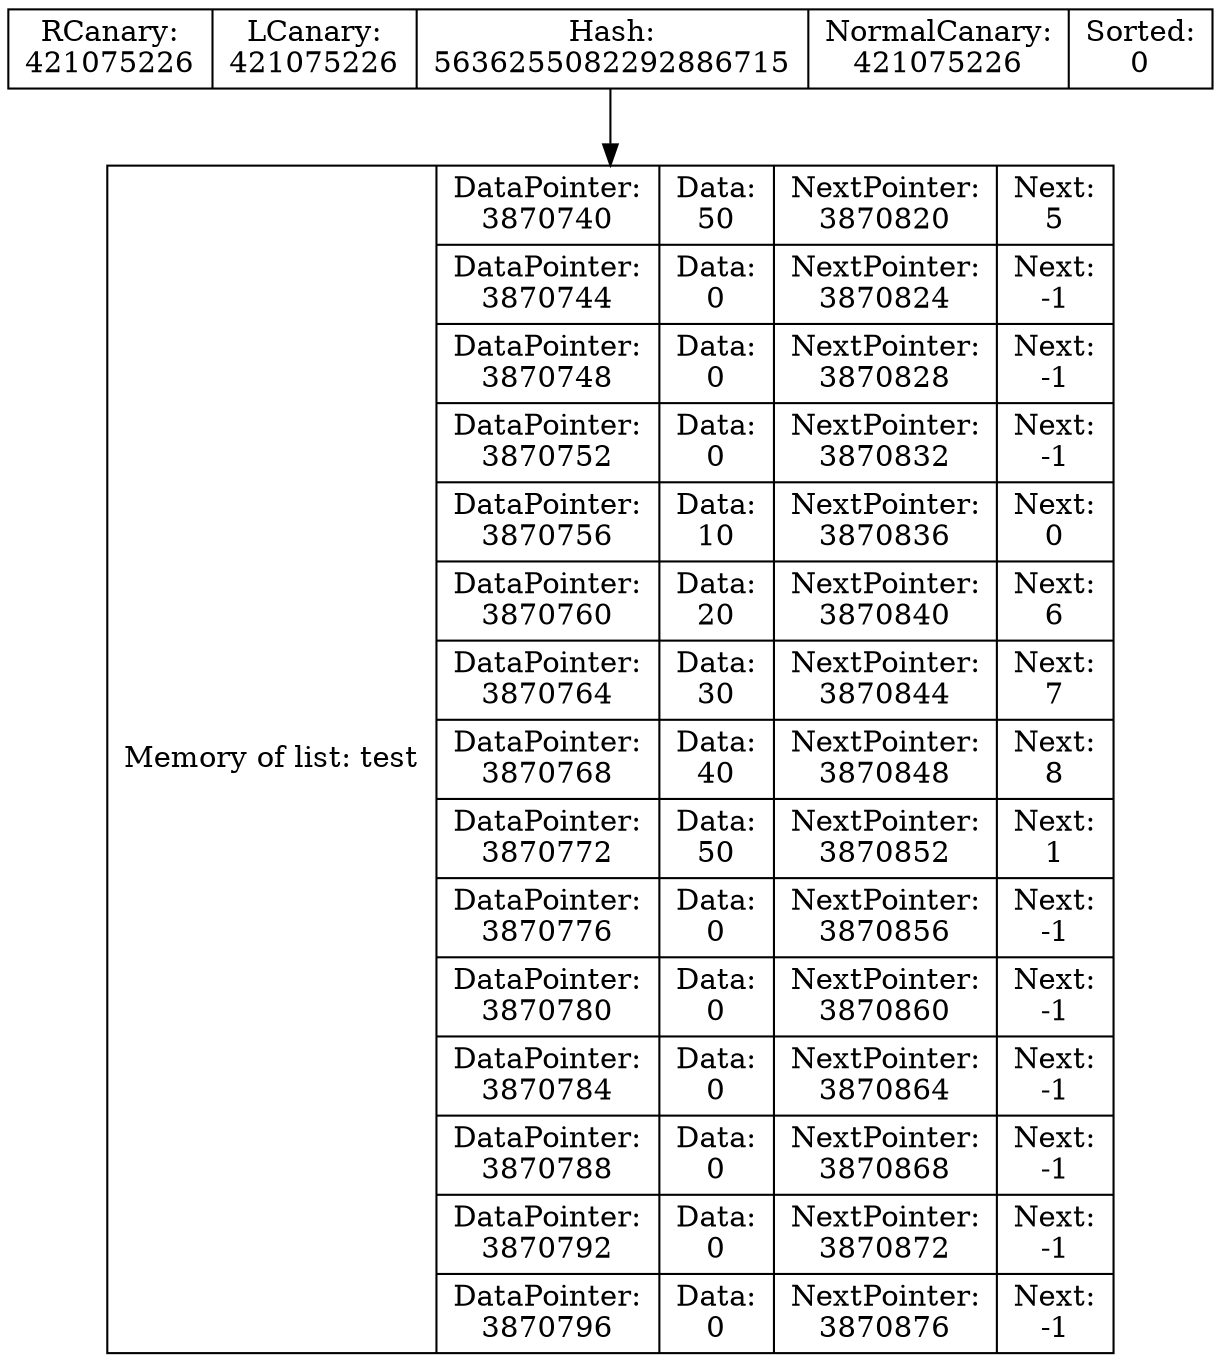 digraph G{
data [shape=record,label="{Memory of list: test} | {{DataPointer:\n3870740 | Data:\n50 | NextPointer:\n3870820 | Next:\n5}
| {DataPointer:\n3870744 | Data:\n0 | NextPointer:\n3870824 | Next:\n-1}
| {DataPointer:\n3870748 | Data:\n0 | NextPointer:\n3870828 | Next:\n-1}
| {DataPointer:\n3870752 | Data:\n0 | NextPointer:\n3870832 | Next:\n-1}
| {DataPointer:\n3870756 | Data:\n10 | NextPointer:\n3870836 | Next:\n0}
| {DataPointer:\n3870760 | Data:\n20 | NextPointer:\n3870840 | Next:\n6}
| {DataPointer:\n3870764 | Data:\n30 | NextPointer:\n3870844 | Next:\n7}
| {DataPointer:\n3870768 | Data:\n40 | NextPointer:\n3870848 | Next:\n8}
| {DataPointer:\n3870772 | Data:\n50 | NextPointer:\n3870852 | Next:\n1}
| {DataPointer:\n3870776 | Data:\n0 | NextPointer:\n3870856 | Next:\n-1}
| {DataPointer:\n3870780 | Data:\n0 | NextPointer:\n3870860 | Next:\n-1}
| {DataPointer:\n3870784 | Data:\n0 | NextPointer:\n3870864 | Next:\n-1}
| {DataPointer:\n3870788 | Data:\n0 | NextPointer:\n3870868 | Next:\n-1}
| {DataPointer:\n3870792 | Data:\n0 | NextPointer:\n3870872 | Next:\n-1}
| {DataPointer:\n3870796 | Data:\n0 | NextPointer:\n3870876 | Next:\n-1}
}"];
Shild [shape=record,label=" RCanary:\n421075226 | LCanary:\n421075226 | Hash:\n5636255082292886715 | NormalCanary:\n421075226 | Sorted:\n0"];
Shild->data
}
